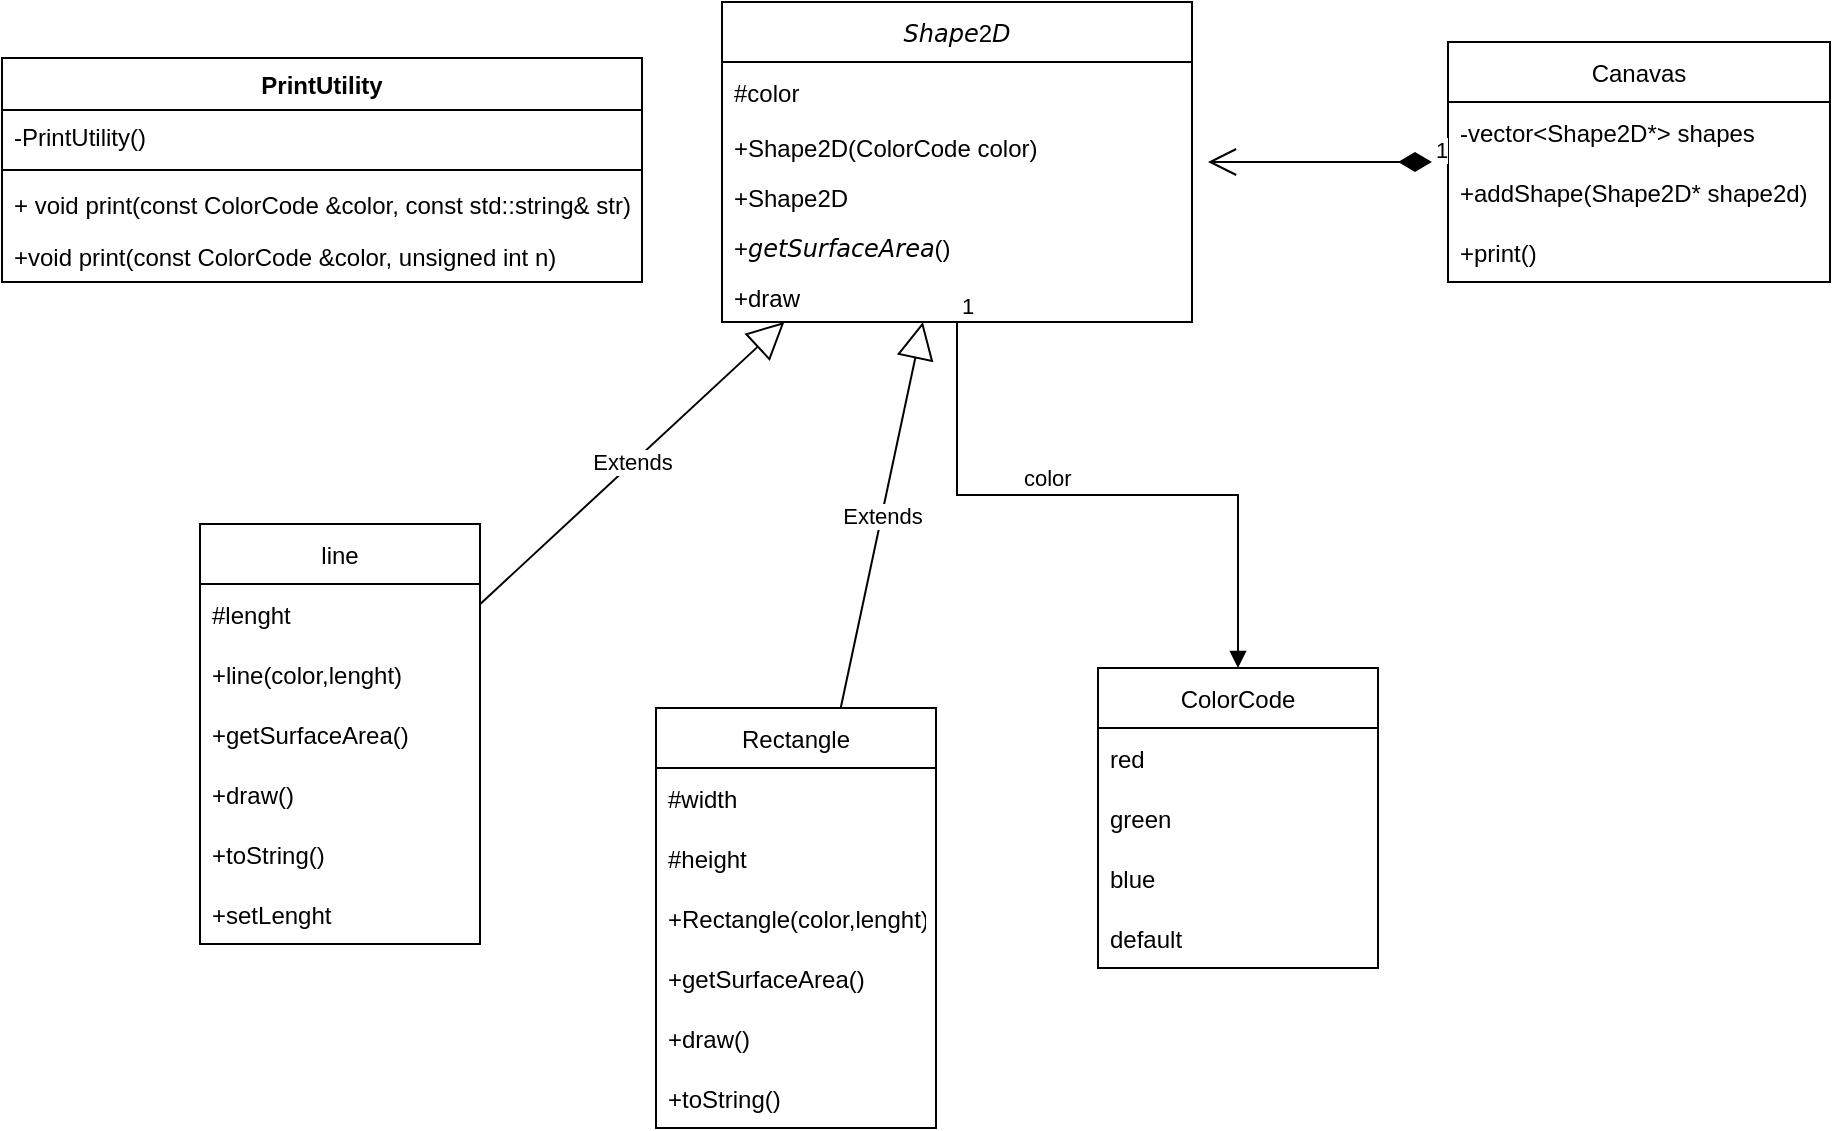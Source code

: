 <mxfile version="17.4.3" type="onedrive"><diagram id="ncRJywBY52ZsgXxqLskr" name="Page-1"><mxGraphModel dx="1720" dy="889" grid="0" gridSize="10" guides="1" tooltips="1" connect="1" arrows="1" fold="1" page="0" pageScale="1" pageWidth="827" pageHeight="1169" math="0" shadow="0"><root><mxCell id="0"/><mxCell id="1" parent="0"/><mxCell id="S2VbYiAkrLmCHVgAsk7W-3" value="𝘚𝘩𝘢𝘱𝘦2𝘋" style="swimlane;fontStyle=0;childLayout=stackLayout;horizontal=1;startSize=30;horizontalStack=0;resizeParent=1;resizeParentMax=0;resizeLast=0;collapsible=1;marginBottom=0;hachureGap=4;" parent="1" vertex="1"><mxGeometry x="187" y="-86" width="235" height="160" as="geometry"/></mxCell><mxCell id="S2VbYiAkrLmCHVgAsk7W-4" value="#color" style="text;strokeColor=none;fillColor=none;align=left;verticalAlign=middle;spacingLeft=4;spacingRight=4;overflow=hidden;points=[[0,0.5],[1,0.5]];portConstraint=eastwest;rotatable=0;hachureGap=4;" parent="S2VbYiAkrLmCHVgAsk7W-3" vertex="1"><mxGeometry y="30" width="235" height="30" as="geometry"/></mxCell><mxCell id="S2VbYiAkrLmCHVgAsk7W-5" value="+Shape2D(ColorCode color)" style="text;strokeColor=none;fillColor=none;align=left;verticalAlign=middle;spacingLeft=4;spacingRight=4;overflow=hidden;points=[[0,0.5],[1,0.5]];portConstraint=eastwest;rotatable=0;hachureGap=4;" parent="S2VbYiAkrLmCHVgAsk7W-3" vertex="1"><mxGeometry y="60" width="235" height="25" as="geometry"/></mxCell><mxCell id="S2VbYiAkrLmCHVgAsk7W-24" value="+Shape2D" style="text;strokeColor=none;fillColor=none;align=left;verticalAlign=middle;spacingLeft=4;spacingRight=4;overflow=hidden;points=[[0,0.5],[1,0.5]];portConstraint=eastwest;rotatable=0;hachureGap=4;" parent="S2VbYiAkrLmCHVgAsk7W-3" vertex="1"><mxGeometry y="85" width="235" height="25" as="geometry"/></mxCell><mxCell id="S2VbYiAkrLmCHVgAsk7W-25" value="+𝘨𝘦𝘵𝘚𝘶𝘳𝘧𝘢𝘤𝘦𝘈𝘳𝘦𝘢()" style="text;strokeColor=none;fillColor=none;align=left;verticalAlign=middle;spacingLeft=4;spacingRight=4;overflow=hidden;points=[[0,0.5],[1,0.5]];portConstraint=eastwest;rotatable=0;hachureGap=4;" parent="S2VbYiAkrLmCHVgAsk7W-3" vertex="1"><mxGeometry y="110" width="235" height="25" as="geometry"/></mxCell><mxCell id="S2VbYiAkrLmCHVgAsk7W-26" value="+draw" style="text;strokeColor=none;fillColor=none;align=left;verticalAlign=middle;spacingLeft=4;spacingRight=4;overflow=hidden;points=[[0,0.5],[1,0.5]];portConstraint=eastwest;rotatable=0;hachureGap=4;" parent="S2VbYiAkrLmCHVgAsk7W-3" vertex="1"><mxGeometry y="135" width="235" height="25" as="geometry"/></mxCell><mxCell id="S2VbYiAkrLmCHVgAsk7W-7" value="line" style="swimlane;fontStyle=0;childLayout=stackLayout;horizontal=1;startSize=30;horizontalStack=0;resizeParent=1;resizeParentMax=0;resizeLast=0;collapsible=1;marginBottom=0;hachureGap=4;" parent="1" vertex="1"><mxGeometry x="-74" y="175" width="140" height="210" as="geometry"/></mxCell><mxCell id="S2VbYiAkrLmCHVgAsk7W-8" value="#lenght" style="text;strokeColor=none;fillColor=none;align=left;verticalAlign=middle;spacingLeft=4;spacingRight=4;overflow=hidden;points=[[0,0.5],[1,0.5]];portConstraint=eastwest;rotatable=0;hachureGap=4;" parent="S2VbYiAkrLmCHVgAsk7W-7" vertex="1"><mxGeometry y="30" width="140" height="30" as="geometry"/></mxCell><mxCell id="S2VbYiAkrLmCHVgAsk7W-9" value="+line(color,lenght)" style="text;strokeColor=none;fillColor=none;align=left;verticalAlign=middle;spacingLeft=4;spacingRight=4;overflow=hidden;points=[[0,0.5],[1,0.5]];portConstraint=eastwest;rotatable=0;hachureGap=4;" parent="S2VbYiAkrLmCHVgAsk7W-7" vertex="1"><mxGeometry y="60" width="140" height="30" as="geometry"/></mxCell><mxCell id="S2VbYiAkrLmCHVgAsk7W-10" value="+getSurfaceArea()" style="text;strokeColor=none;fillColor=none;align=left;verticalAlign=middle;spacingLeft=4;spacingRight=4;overflow=hidden;points=[[0,0.5],[1,0.5]];portConstraint=eastwest;rotatable=0;hachureGap=4;" parent="S2VbYiAkrLmCHVgAsk7W-7" vertex="1"><mxGeometry y="90" width="140" height="30" as="geometry"/></mxCell><mxCell id="S2VbYiAkrLmCHVgAsk7W-28" value="+draw()" style="text;strokeColor=none;fillColor=none;align=left;verticalAlign=middle;spacingLeft=4;spacingRight=4;overflow=hidden;points=[[0,0.5],[1,0.5]];portConstraint=eastwest;rotatable=0;hachureGap=4;" parent="S2VbYiAkrLmCHVgAsk7W-7" vertex="1"><mxGeometry y="120" width="140" height="30" as="geometry"/></mxCell><mxCell id="S2VbYiAkrLmCHVgAsk7W-29" value="+toString()" style="text;strokeColor=none;fillColor=none;align=left;verticalAlign=middle;spacingLeft=4;spacingRight=4;overflow=hidden;points=[[0,0.5],[1,0.5]];portConstraint=eastwest;rotatable=0;hachureGap=4;" parent="S2VbYiAkrLmCHVgAsk7W-7" vertex="1"><mxGeometry y="150" width="140" height="30" as="geometry"/></mxCell><mxCell id="S2VbYiAkrLmCHVgAsk7W-30" value="+setLenght" style="text;strokeColor=none;fillColor=none;align=left;verticalAlign=middle;spacingLeft=4;spacingRight=4;overflow=hidden;points=[[0,0.5],[1,0.5]];portConstraint=eastwest;rotatable=0;hachureGap=4;" parent="S2VbYiAkrLmCHVgAsk7W-7" vertex="1"><mxGeometry y="180" width="140" height="30" as="geometry"/></mxCell><mxCell id="S2VbYiAkrLmCHVgAsk7W-11" value="Canavas" style="swimlane;fontStyle=0;childLayout=stackLayout;horizontal=1;startSize=30;horizontalStack=0;resizeParent=1;resizeParentMax=0;resizeLast=0;collapsible=1;marginBottom=0;hachureGap=4;" parent="1" vertex="1"><mxGeometry x="550" y="-66" width="191" height="120" as="geometry"/></mxCell><mxCell id="S2VbYiAkrLmCHVgAsk7W-12" value="-vector&lt;Shape2D*&gt; shapes" style="text;strokeColor=none;fillColor=none;align=left;verticalAlign=middle;spacingLeft=4;spacingRight=4;overflow=hidden;points=[[0,0.5],[1,0.5]];portConstraint=eastwest;rotatable=0;hachureGap=4;" parent="S2VbYiAkrLmCHVgAsk7W-11" vertex="1"><mxGeometry y="30" width="191" height="30" as="geometry"/></mxCell><mxCell id="S2VbYiAkrLmCHVgAsk7W-13" value="+addShape(Shape2D* shape2d)" style="text;strokeColor=none;fillColor=none;align=left;verticalAlign=middle;spacingLeft=4;spacingRight=4;overflow=hidden;points=[[0,0.5],[1,0.5]];portConstraint=eastwest;rotatable=0;hachureGap=4;" parent="S2VbYiAkrLmCHVgAsk7W-11" vertex="1"><mxGeometry y="60" width="191" height="30" as="geometry"/></mxCell><mxCell id="S2VbYiAkrLmCHVgAsk7W-14" value="+print()" style="text;strokeColor=none;fillColor=none;align=left;verticalAlign=middle;spacingLeft=4;spacingRight=4;overflow=hidden;points=[[0,0.5],[1,0.5]];portConstraint=eastwest;rotatable=0;hachureGap=4;" parent="S2VbYiAkrLmCHVgAsk7W-11" vertex="1"><mxGeometry y="90" width="191" height="30" as="geometry"/></mxCell><mxCell id="S2VbYiAkrLmCHVgAsk7W-19" value="ColorCode" style="swimlane;fontStyle=0;childLayout=stackLayout;horizontal=1;startSize=30;horizontalStack=0;resizeParent=1;resizeParentMax=0;resizeLast=0;collapsible=1;marginBottom=0;hachureGap=4;" parent="1" vertex="1"><mxGeometry x="375" y="247" width="140" height="150" as="geometry"/></mxCell><mxCell id="S2VbYiAkrLmCHVgAsk7W-20" value="red" style="text;strokeColor=none;fillColor=none;align=left;verticalAlign=middle;spacingLeft=4;spacingRight=4;overflow=hidden;points=[[0,0.5],[1,0.5]];portConstraint=eastwest;rotatable=0;hachureGap=4;" parent="S2VbYiAkrLmCHVgAsk7W-19" vertex="1"><mxGeometry y="30" width="140" height="30" as="geometry"/></mxCell><mxCell id="S2VbYiAkrLmCHVgAsk7W-21" value="green" style="text;strokeColor=none;fillColor=none;align=left;verticalAlign=middle;spacingLeft=4;spacingRight=4;overflow=hidden;points=[[0,0.5],[1,0.5]];portConstraint=eastwest;rotatable=0;hachureGap=4;" parent="S2VbYiAkrLmCHVgAsk7W-19" vertex="1"><mxGeometry y="60" width="140" height="30" as="geometry"/></mxCell><mxCell id="S2VbYiAkrLmCHVgAsk7W-22" value="blue" style="text;strokeColor=none;fillColor=none;align=left;verticalAlign=middle;spacingLeft=4;spacingRight=4;overflow=hidden;points=[[0,0.5],[1,0.5]];portConstraint=eastwest;rotatable=0;hachureGap=4;" parent="S2VbYiAkrLmCHVgAsk7W-19" vertex="1"><mxGeometry y="90" width="140" height="30" as="geometry"/></mxCell><mxCell id="S2VbYiAkrLmCHVgAsk7W-35" value="default" style="text;strokeColor=none;fillColor=none;align=left;verticalAlign=middle;spacingLeft=4;spacingRight=4;overflow=hidden;points=[[0,0.5],[1,0.5]];portConstraint=eastwest;rotatable=0;hachureGap=4;" parent="S2VbYiAkrLmCHVgAsk7W-19" vertex="1"><mxGeometry y="120" width="140" height="30" as="geometry"/></mxCell><mxCell id="S2VbYiAkrLmCHVgAsk7W-36" value="Rectangle" style="swimlane;fontStyle=0;childLayout=stackLayout;horizontal=1;startSize=30;horizontalStack=0;resizeParent=1;resizeParentMax=0;resizeLast=0;collapsible=1;marginBottom=0;hachureGap=4;" parent="1" vertex="1"><mxGeometry x="154" y="267" width="140" height="210" as="geometry"/></mxCell><mxCell id="S2VbYiAkrLmCHVgAsk7W-37" value="#width" style="text;strokeColor=none;fillColor=none;align=left;verticalAlign=middle;spacingLeft=4;spacingRight=4;overflow=hidden;points=[[0,0.5],[1,0.5]];portConstraint=eastwest;rotatable=0;hachureGap=4;" parent="S2VbYiAkrLmCHVgAsk7W-36" vertex="1"><mxGeometry y="30" width="140" height="30" as="geometry"/></mxCell><mxCell id="S2VbYiAkrLmCHVgAsk7W-43" value="#height" style="text;strokeColor=none;fillColor=none;align=left;verticalAlign=middle;spacingLeft=4;spacingRight=4;overflow=hidden;points=[[0,0.5],[1,0.5]];portConstraint=eastwest;rotatable=0;hachureGap=4;" parent="S2VbYiAkrLmCHVgAsk7W-36" vertex="1"><mxGeometry y="60" width="140" height="30" as="geometry"/></mxCell><mxCell id="S2VbYiAkrLmCHVgAsk7W-38" value="+Rectangle(color,lenght)" style="text;strokeColor=none;fillColor=none;align=left;verticalAlign=middle;spacingLeft=4;spacingRight=4;overflow=hidden;points=[[0,0.5],[1,0.5]];portConstraint=eastwest;rotatable=0;hachureGap=4;" parent="S2VbYiAkrLmCHVgAsk7W-36" vertex="1"><mxGeometry y="90" width="140" height="30" as="geometry"/></mxCell><mxCell id="S2VbYiAkrLmCHVgAsk7W-39" value="+getSurfaceArea()" style="text;strokeColor=none;fillColor=none;align=left;verticalAlign=middle;spacingLeft=4;spacingRight=4;overflow=hidden;points=[[0,0.5],[1,0.5]];portConstraint=eastwest;rotatable=0;hachureGap=4;" parent="S2VbYiAkrLmCHVgAsk7W-36" vertex="1"><mxGeometry y="120" width="140" height="30" as="geometry"/></mxCell><mxCell id="S2VbYiAkrLmCHVgAsk7W-40" value="+draw()" style="text;strokeColor=none;fillColor=none;align=left;verticalAlign=middle;spacingLeft=4;spacingRight=4;overflow=hidden;points=[[0,0.5],[1,0.5]];portConstraint=eastwest;rotatable=0;hachureGap=4;" parent="S2VbYiAkrLmCHVgAsk7W-36" vertex="1"><mxGeometry y="150" width="140" height="30" as="geometry"/></mxCell><mxCell id="S2VbYiAkrLmCHVgAsk7W-41" value="+toString()" style="text;strokeColor=none;fillColor=none;align=left;verticalAlign=middle;spacingLeft=4;spacingRight=4;overflow=hidden;points=[[0,0.5],[1,0.5]];portConstraint=eastwest;rotatable=0;hachureGap=4;" parent="S2VbYiAkrLmCHVgAsk7W-36" vertex="1"><mxGeometry y="180" width="140" height="30" as="geometry"/></mxCell><mxCell id="S2VbYiAkrLmCHVgAsk7W-52" value="1" style="endArrow=open;html=1;endSize=12;startArrow=diamondThin;startSize=14;startFill=1;edgeStyle=orthogonalEdgeStyle;align=left;verticalAlign=bottom;rounded=0;sourcePerimeterSpacing=8;targetPerimeterSpacing=8;curved=1;" parent="1" source="S2VbYiAkrLmCHVgAsk7W-11" target="S2VbYiAkrLmCHVgAsk7W-3" edge="1"><mxGeometry x="-1" y="3" relative="1" as="geometry"><mxPoint x="423" y="-154" as="sourcePoint"/><mxPoint x="662" y="176" as="targetPoint"/></mxGeometry></mxCell><mxCell id="qu_lM3w--qh0TErxJQXl-1" value="PrintUtility" style="swimlane;fontStyle=1;align=center;verticalAlign=top;childLayout=stackLayout;horizontal=1;startSize=26;horizontalStack=0;resizeParent=1;resizeParentMax=0;resizeLast=0;collapsible=1;marginBottom=0;" parent="1" vertex="1"><mxGeometry x="-173" y="-58" width="320" height="112" as="geometry"/></mxCell><mxCell id="qu_lM3w--qh0TErxJQXl-2" value="-PrintUtility()" style="text;strokeColor=none;fillColor=none;align=left;verticalAlign=top;spacingLeft=4;spacingRight=4;overflow=hidden;rotatable=0;points=[[0,0.5],[1,0.5]];portConstraint=eastwest;" parent="qu_lM3w--qh0TErxJQXl-1" vertex="1"><mxGeometry y="26" width="320" height="26" as="geometry"/></mxCell><mxCell id="qu_lM3w--qh0TErxJQXl-3" value="" style="line;strokeWidth=1;fillColor=none;align=left;verticalAlign=middle;spacingTop=-1;spacingLeft=3;spacingRight=3;rotatable=0;labelPosition=right;points=[];portConstraint=eastwest;" parent="qu_lM3w--qh0TErxJQXl-1" vertex="1"><mxGeometry y="52" width="320" height="8" as="geometry"/></mxCell><mxCell id="qu_lM3w--qh0TErxJQXl-4" value="+ void print(const ColorCode &amp;color, const std::string&amp; str)&#10;" style="text;strokeColor=none;fillColor=none;align=left;verticalAlign=top;spacingLeft=4;spacingRight=4;overflow=hidden;rotatable=0;points=[[0,0.5],[1,0.5]];portConstraint=eastwest;" parent="qu_lM3w--qh0TErxJQXl-1" vertex="1"><mxGeometry y="60" width="320" height="26" as="geometry"/></mxCell><mxCell id="qu_lM3w--qh0TErxJQXl-5" value="+void print(const ColorCode &amp;color, unsigned int n)" style="text;strokeColor=none;fillColor=none;align=left;verticalAlign=top;spacingLeft=4;spacingRight=4;overflow=hidden;rotatable=0;points=[[0,0.5],[1,0.5]];portConstraint=eastwest;" parent="qu_lM3w--qh0TErxJQXl-1" vertex="1"><mxGeometry y="86" width="320" height="26" as="geometry"/></mxCell><mxCell id="qu_lM3w--qh0TErxJQXl-7" value="color" style="endArrow=block;endFill=1;html=1;edgeStyle=orthogonalEdgeStyle;align=left;verticalAlign=top;rounded=0;" parent="1" source="S2VbYiAkrLmCHVgAsk7W-3" target="S2VbYiAkrLmCHVgAsk7W-19" edge="1"><mxGeometry x="-0.587" y="31" relative="1" as="geometry"><mxPoint x="320" y="142" as="sourcePoint"/><mxPoint x="480" y="142" as="targetPoint"/><mxPoint as="offset"/></mxGeometry></mxCell><mxCell id="qu_lM3w--qh0TErxJQXl-8" value="1" style="edgeLabel;resizable=0;html=1;align=left;verticalAlign=bottom;" parent="qu_lM3w--qh0TErxJQXl-7" connectable="0" vertex="1"><mxGeometry x="-1" relative="1" as="geometry"/></mxCell><mxCell id="qu_lM3w--qh0TErxJQXl-9" value="Extends" style="endArrow=block;endSize=16;endFill=0;html=1;rounded=0;" parent="1" source="S2VbYiAkrLmCHVgAsk7W-7" target="S2VbYiAkrLmCHVgAsk7W-3" edge="1"><mxGeometry width="160" relative="1" as="geometry"><mxPoint x="107" y="247" as="sourcePoint"/><mxPoint x="267" y="247" as="targetPoint"/></mxGeometry></mxCell><mxCell id="qu_lM3w--qh0TErxJQXl-10" value="Extends" style="endArrow=block;endSize=16;endFill=0;html=1;rounded=0;" parent="1" source="S2VbYiAkrLmCHVgAsk7W-36" target="S2VbYiAkrLmCHVgAsk7W-3" edge="1"><mxGeometry width="160" relative="1" as="geometry"><mxPoint x="148" y="210" as="sourcePoint"/><mxPoint x="308" y="210" as="targetPoint"/></mxGeometry></mxCell></root></mxGraphModel></diagram></mxfile>